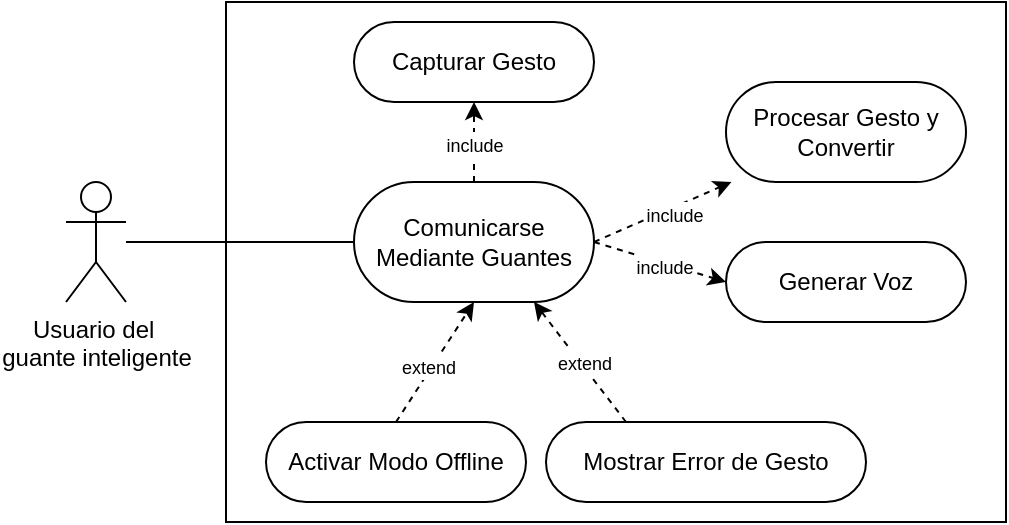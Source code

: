 <mxfile version="28.2.2">
  <diagram name="Página-1" id="1DirMK2gExrxGGa70I7f">
    <mxGraphModel dx="815" dy="457" grid="1" gridSize="10" guides="1" tooltips="1" connect="1" arrows="1" fold="1" page="1" pageScale="1" pageWidth="827" pageHeight="1169" math="0" shadow="0">
      <root>
        <mxCell id="0" />
        <mxCell id="1" parent="0" />
        <mxCell id="7NlO1K1zSHhLkZ6mwOwn-1" value="Usuario del&amp;nbsp;&lt;br&gt;guante inteligente" style="shape=umlActor;verticalLabelPosition=bottom;verticalAlign=top;html=1;outlineConnect=0;" vertex="1" parent="1">
          <mxGeometry x="150" y="170" width="30" height="60" as="geometry" />
        </mxCell>
        <mxCell id="7NlO1K1zSHhLkZ6mwOwn-2" value="" style="rounded=0;whiteSpace=wrap;html=1;" vertex="1" parent="1">
          <mxGeometry x="230" y="80" width="390" height="260" as="geometry" />
        </mxCell>
        <mxCell id="7NlO1K1zSHhLkZ6mwOwn-8" style="rounded=0;orthogonalLoop=1;jettySize=auto;html=1;exitX=0.5;exitY=0;exitDx=0;exitDy=0;entryX=0.5;entryY=1;entryDx=0;entryDy=0;dashed=1;" edge="1" parent="1" source="7NlO1K1zSHhLkZ6mwOwn-4" target="7NlO1K1zSHhLkZ6mwOwn-5">
          <mxGeometry relative="1" as="geometry">
            <mxPoint x="320" y="205" as="sourcePoint" />
            <mxPoint x="320" y="150" as="targetPoint" />
          </mxGeometry>
        </mxCell>
        <mxCell id="7NlO1K1zSHhLkZ6mwOwn-12" value="&lt;font style=&quot;font-size: 9px;&quot;&gt;include&lt;/font&gt;" style="edgeLabel;html=1;align=center;verticalAlign=middle;resizable=0;points=[];" vertex="1" connectable="0" parent="7NlO1K1zSHhLkZ6mwOwn-8">
          <mxGeometry x="-0.318" y="-3" relative="1" as="geometry">
            <mxPoint x="-3" y="-6" as="offset" />
          </mxGeometry>
        </mxCell>
        <mxCell id="7NlO1K1zSHhLkZ6mwOwn-9" style="rounded=0;orthogonalLoop=1;jettySize=auto;html=1;exitX=1;exitY=0.5;exitDx=0;exitDy=0;dashed=1;" edge="1" parent="1" source="7NlO1K1zSHhLkZ6mwOwn-4" target="7NlO1K1zSHhLkZ6mwOwn-6">
          <mxGeometry relative="1" as="geometry" />
        </mxCell>
        <mxCell id="7NlO1K1zSHhLkZ6mwOwn-13" value="&lt;font style=&quot;font-size: 9px;&quot;&gt;include&lt;/font&gt;" style="edgeLabel;html=1;align=center;verticalAlign=middle;resizable=0;points=[];" vertex="1" connectable="0" parent="7NlO1K1zSHhLkZ6mwOwn-9">
          <mxGeometry x="-0.029" relative="1" as="geometry">
            <mxPoint x="6" as="offset" />
          </mxGeometry>
        </mxCell>
        <mxCell id="7NlO1K1zSHhLkZ6mwOwn-10" style="rounded=0;orthogonalLoop=1;jettySize=auto;html=1;exitX=1;exitY=0.5;exitDx=0;exitDy=0;entryX=0;entryY=0.5;entryDx=0;entryDy=0;dashed=1;" edge="1" parent="1" source="7NlO1K1zSHhLkZ6mwOwn-4" target="7NlO1K1zSHhLkZ6mwOwn-7">
          <mxGeometry relative="1" as="geometry" />
        </mxCell>
        <mxCell id="7NlO1K1zSHhLkZ6mwOwn-14" value="&lt;font style=&quot;font-size: 9px;&quot;&gt;include&lt;/font&gt;" style="edgeLabel;html=1;align=center;verticalAlign=middle;resizable=0;points=[];" vertex="1" connectable="0" parent="7NlO1K1zSHhLkZ6mwOwn-10">
          <mxGeometry x="0.034" y="1" relative="1" as="geometry">
            <mxPoint y="2" as="offset" />
          </mxGeometry>
        </mxCell>
        <mxCell id="7NlO1K1zSHhLkZ6mwOwn-4" value="Comunicarse Mediante Guantes" style="rounded=1;whiteSpace=wrap;html=1;arcSize=50;" vertex="1" parent="1">
          <mxGeometry x="294" y="170" width="120" height="60" as="geometry" />
        </mxCell>
        <mxCell id="7NlO1K1zSHhLkZ6mwOwn-5" value="Capturar Gesto" style="rounded=1;whiteSpace=wrap;html=1;arcSize=50;" vertex="1" parent="1">
          <mxGeometry x="294" y="90" width="120" height="40" as="geometry" />
        </mxCell>
        <mxCell id="7NlO1K1zSHhLkZ6mwOwn-6" value="Procesar Gesto y Convertir" style="rounded=1;whiteSpace=wrap;html=1;arcSize=50;" vertex="1" parent="1">
          <mxGeometry x="480" y="120" width="120" height="50" as="geometry" />
        </mxCell>
        <mxCell id="7NlO1K1zSHhLkZ6mwOwn-7" value="Generar Voz" style="rounded=1;whiteSpace=wrap;html=1;arcSize=50;" vertex="1" parent="1">
          <mxGeometry x="480" y="200" width="120" height="40" as="geometry" />
        </mxCell>
        <mxCell id="7NlO1K1zSHhLkZ6mwOwn-11" value="" style="endArrow=none;html=1;rounded=0;entryX=0;entryY=0.5;entryDx=0;entryDy=0;" edge="1" parent="1" source="7NlO1K1zSHhLkZ6mwOwn-1" target="7NlO1K1zSHhLkZ6mwOwn-4">
          <mxGeometry width="50" height="50" relative="1" as="geometry">
            <mxPoint x="350" y="400" as="sourcePoint" />
            <mxPoint x="400" y="350" as="targetPoint" />
          </mxGeometry>
        </mxCell>
        <mxCell id="7NlO1K1zSHhLkZ6mwOwn-18" style="rounded=0;orthogonalLoop=1;jettySize=auto;html=1;exitX=0.25;exitY=0;exitDx=0;exitDy=0;dashed=1;entryX=0.75;entryY=1;entryDx=0;entryDy=0;" edge="1" parent="1" source="7NlO1K1zSHhLkZ6mwOwn-15" target="7NlO1K1zSHhLkZ6mwOwn-4">
          <mxGeometry relative="1" as="geometry">
            <mxPoint x="350" y="230" as="targetPoint" />
          </mxGeometry>
        </mxCell>
        <mxCell id="7NlO1K1zSHhLkZ6mwOwn-20" value="&lt;font style=&quot;font-size: 9px;&quot;&gt;extend&lt;/font&gt;" style="edgeLabel;html=1;align=center;verticalAlign=middle;resizable=0;points=[];" vertex="1" connectable="0" parent="7NlO1K1zSHhLkZ6mwOwn-18">
          <mxGeometry x="-0.015" y="-1" relative="1" as="geometry">
            <mxPoint as="offset" />
          </mxGeometry>
        </mxCell>
        <mxCell id="7NlO1K1zSHhLkZ6mwOwn-15" value="Mostrar Error de Gesto" style="rounded=1;whiteSpace=wrap;html=1;arcSize=50;" vertex="1" parent="1">
          <mxGeometry x="390" y="290" width="160" height="40" as="geometry" />
        </mxCell>
        <mxCell id="7NlO1K1zSHhLkZ6mwOwn-17" style="rounded=0;orthogonalLoop=1;jettySize=auto;html=1;exitX=0.5;exitY=0;exitDx=0;exitDy=0;entryX=0.5;entryY=1;entryDx=0;entryDy=0;dashed=1;" edge="1" parent="1" source="7NlO1K1zSHhLkZ6mwOwn-16" target="7NlO1K1zSHhLkZ6mwOwn-4">
          <mxGeometry relative="1" as="geometry" />
        </mxCell>
        <mxCell id="7NlO1K1zSHhLkZ6mwOwn-19" value="&lt;font style=&quot;font-size: 9px;&quot;&gt;extend&lt;/font&gt;" style="edgeLabel;html=1;align=center;verticalAlign=middle;resizable=0;points=[];" vertex="1" connectable="0" parent="7NlO1K1zSHhLkZ6mwOwn-17">
          <mxGeometry x="-0.112" y="2" relative="1" as="geometry">
            <mxPoint as="offset" />
          </mxGeometry>
        </mxCell>
        <mxCell id="7NlO1K1zSHhLkZ6mwOwn-16" value="Activar Modo Offline" style="rounded=1;whiteSpace=wrap;html=1;arcSize=50;" vertex="1" parent="1">
          <mxGeometry x="250" y="290" width="130" height="40" as="geometry" />
        </mxCell>
      </root>
    </mxGraphModel>
  </diagram>
</mxfile>
